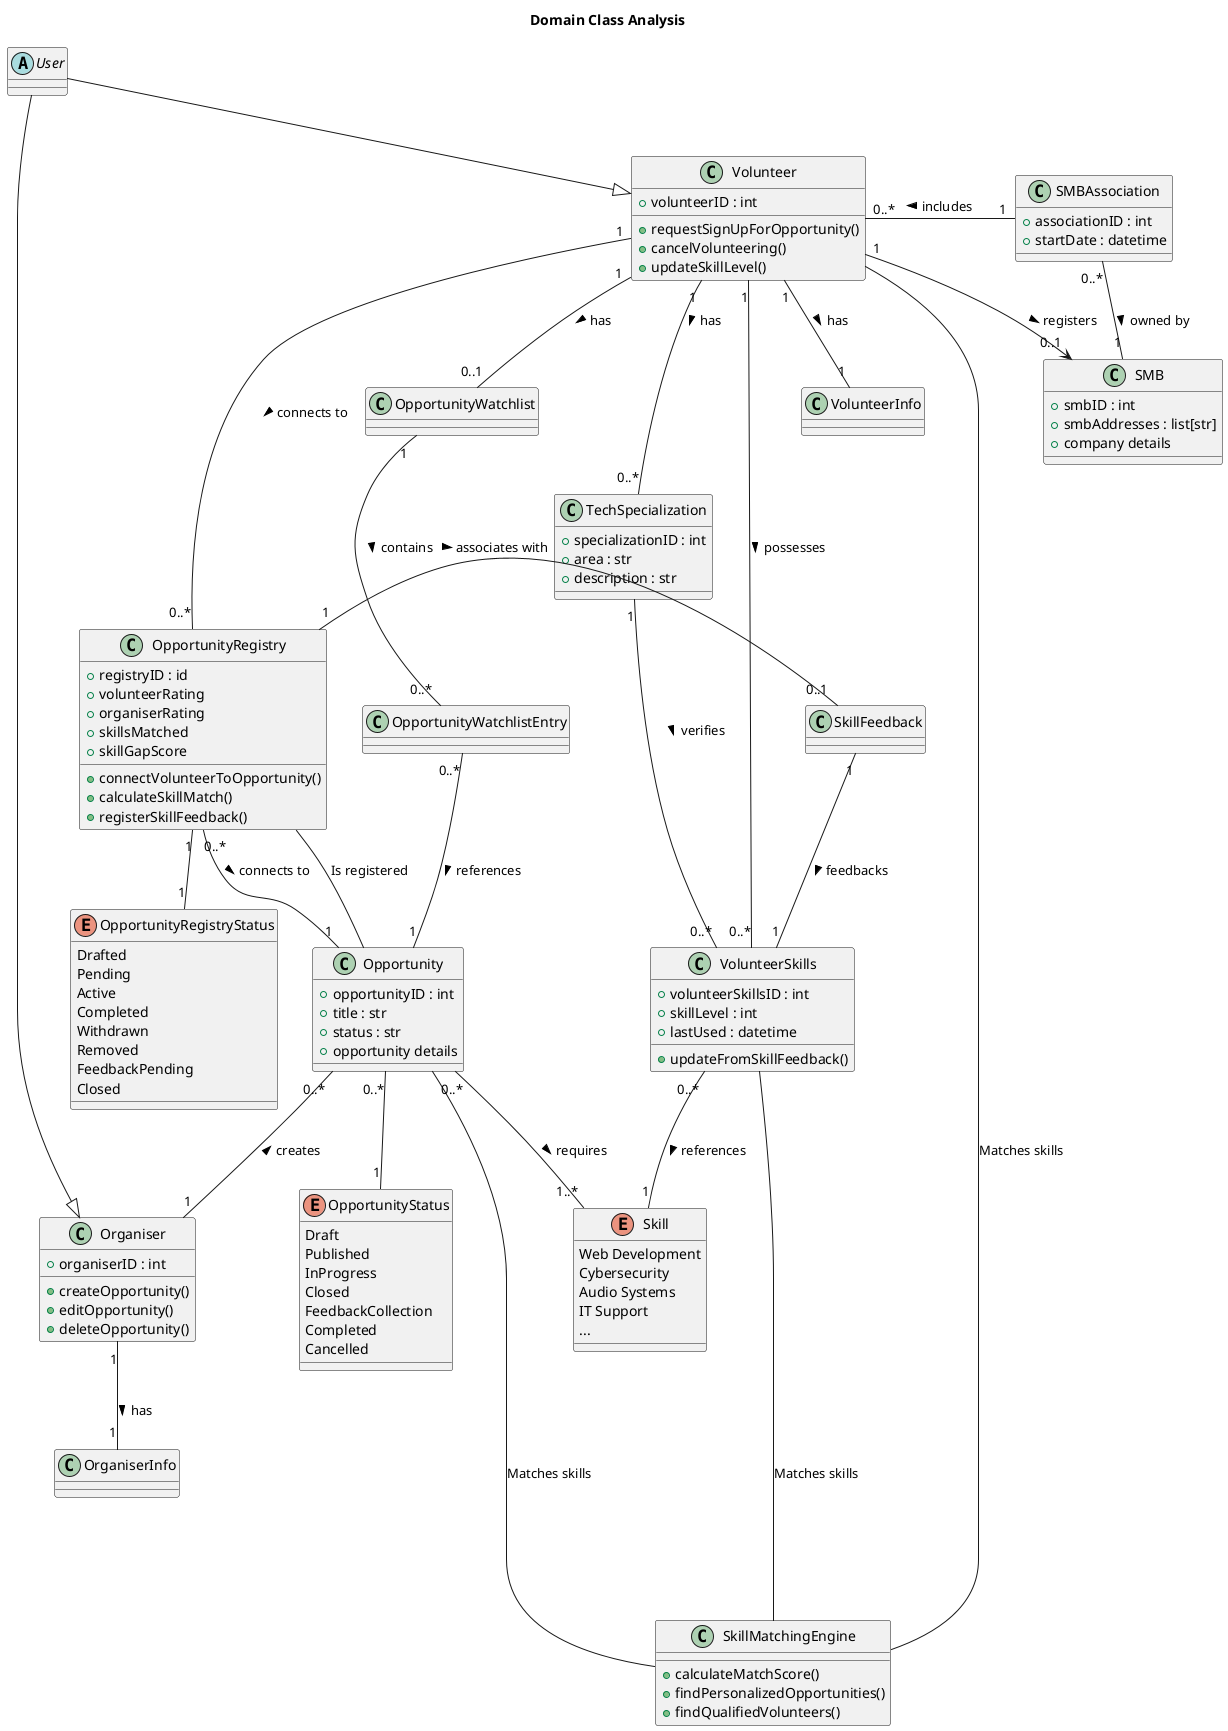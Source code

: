 @startuml
title Domain Class Analysis



abstract class User {

}

class Volunteer {
    +volunteerID : int
    +requestSignUpForOpportunity()
    +cancelVolunteering()
    +updateSkillLevel()
}

class SMB {
    +smbID : int
    +smbAddresses : list[str]
    +company details
}

class Organiser {
    +organiserID : int
    +createOpportunity()
    +editOpportunity()
    +deleteOpportunity()
}

class OrganiserInfo {
}

class Organiser {
}

class Opportunity {
    +opportunityID : int
    +title : str
    +status : str
    +opportunity details
}

enum OpportunityStatus {
    Draft
    Published
    InProgress
    Closed
    FeedbackCollection
    Completed
    Cancelled
}

Opportunity "0..*" -- "1" OpportunityStatus

enum Skill {
    Web Development
    Cybersecurity
    Audio Systems
    IT Support
    ...
}

class OpportunityRegistry {
    +registryID : id
    +volunteerRating
    +organiserRating
    +skillsMatched
    +skillGapScore
    +connectVolunteerToOpportunity()
    +calculateSkillMatch()
    +registerSkillFeedback()
}

class SkillFeedback{

}

OpportunityRegistry "1" -r- "0..1" SkillFeedback :   "associates with >"
SkillFeedback "1" -- "1" VolunteerSkills : feedbacks > 
 
enum OpportunityRegistryStatus {
    Drafted
    Pending
    Active
    Completed
    Withdrawn
    Removed
    FeedbackPending
    Closed
}

OpportunityRegistry "1" -- "1" OpportunityRegistryStatus

class SkillMatchingEngine {
    +calculateMatchScore()
    +findPersonalizedOpportunities()
    +findQualifiedVolunteers()
}

class TechSpecialization {
    +specializationID : int
    +area : str
    +description : str
}

class SMBAssociation {
    +associationID : int
    +startDate : datetime
}

class OpportunityWatchlist {
}

class OpportunityWatchlistEntry {
}


class VolunteerSkills {
    +volunteerSkillsID : int
    +skillLevel : int
    +lastUsed : datetime
    +updateFromSkillFeedback()
}

TechSpecialization "1" -- "0..*" VolunteerSkills : "verifies >"

User -d-|> Volunteer
User -d-|> Organiser

Volunteer "1" -- "1" VolunteerInfo : "has >"
Volunteer "1" -u-> "0..1" SMB : "registers >"
Volunteer -- SkillMatchingEngine : "Matches skills"
Opportunity ----- SkillMatchingEngine : "Matches skills"
VolunteerSkills -r- SkillMatchingEngine : "Matches skills"
Volunteer "1" -- "0..1" OpportunityWatchlist : "has >"


Organiser "1" -- "1" OrganiserInfo : "has >"


Volunteer "1" -- "0..*" VolunteerSkills : "possesses >"
VolunteerSkills "0..*" -- "1" Skill : "references >"


Opportunity "0..*" -- "1" Organiser : "< creates"
Opportunity "0..*" -- "1..*" Skill : "requires >"
Opportunity -- OpportunityRegistry : "Is registered"

OpportunityWatchlist "1" -- "0..*" OpportunityWatchlistEntry : "contains >"
OpportunityWatchlistEntry "0..*" -- "1" Opportunity : "references >"

SMBAssociation "0..*" -- "1" SMB : "owned by >"
SMBAssociation "1" -l- "0..*" Volunteer : "includes >"

Volunteer "1" -- "0..*" TechSpecialization : "has >"


Volunteer "1" --- "0..*" OpportunityRegistry : "connects to >"
OpportunityRegistry "0..*" -- "1" Opportunity : "connects to >"
@enduml